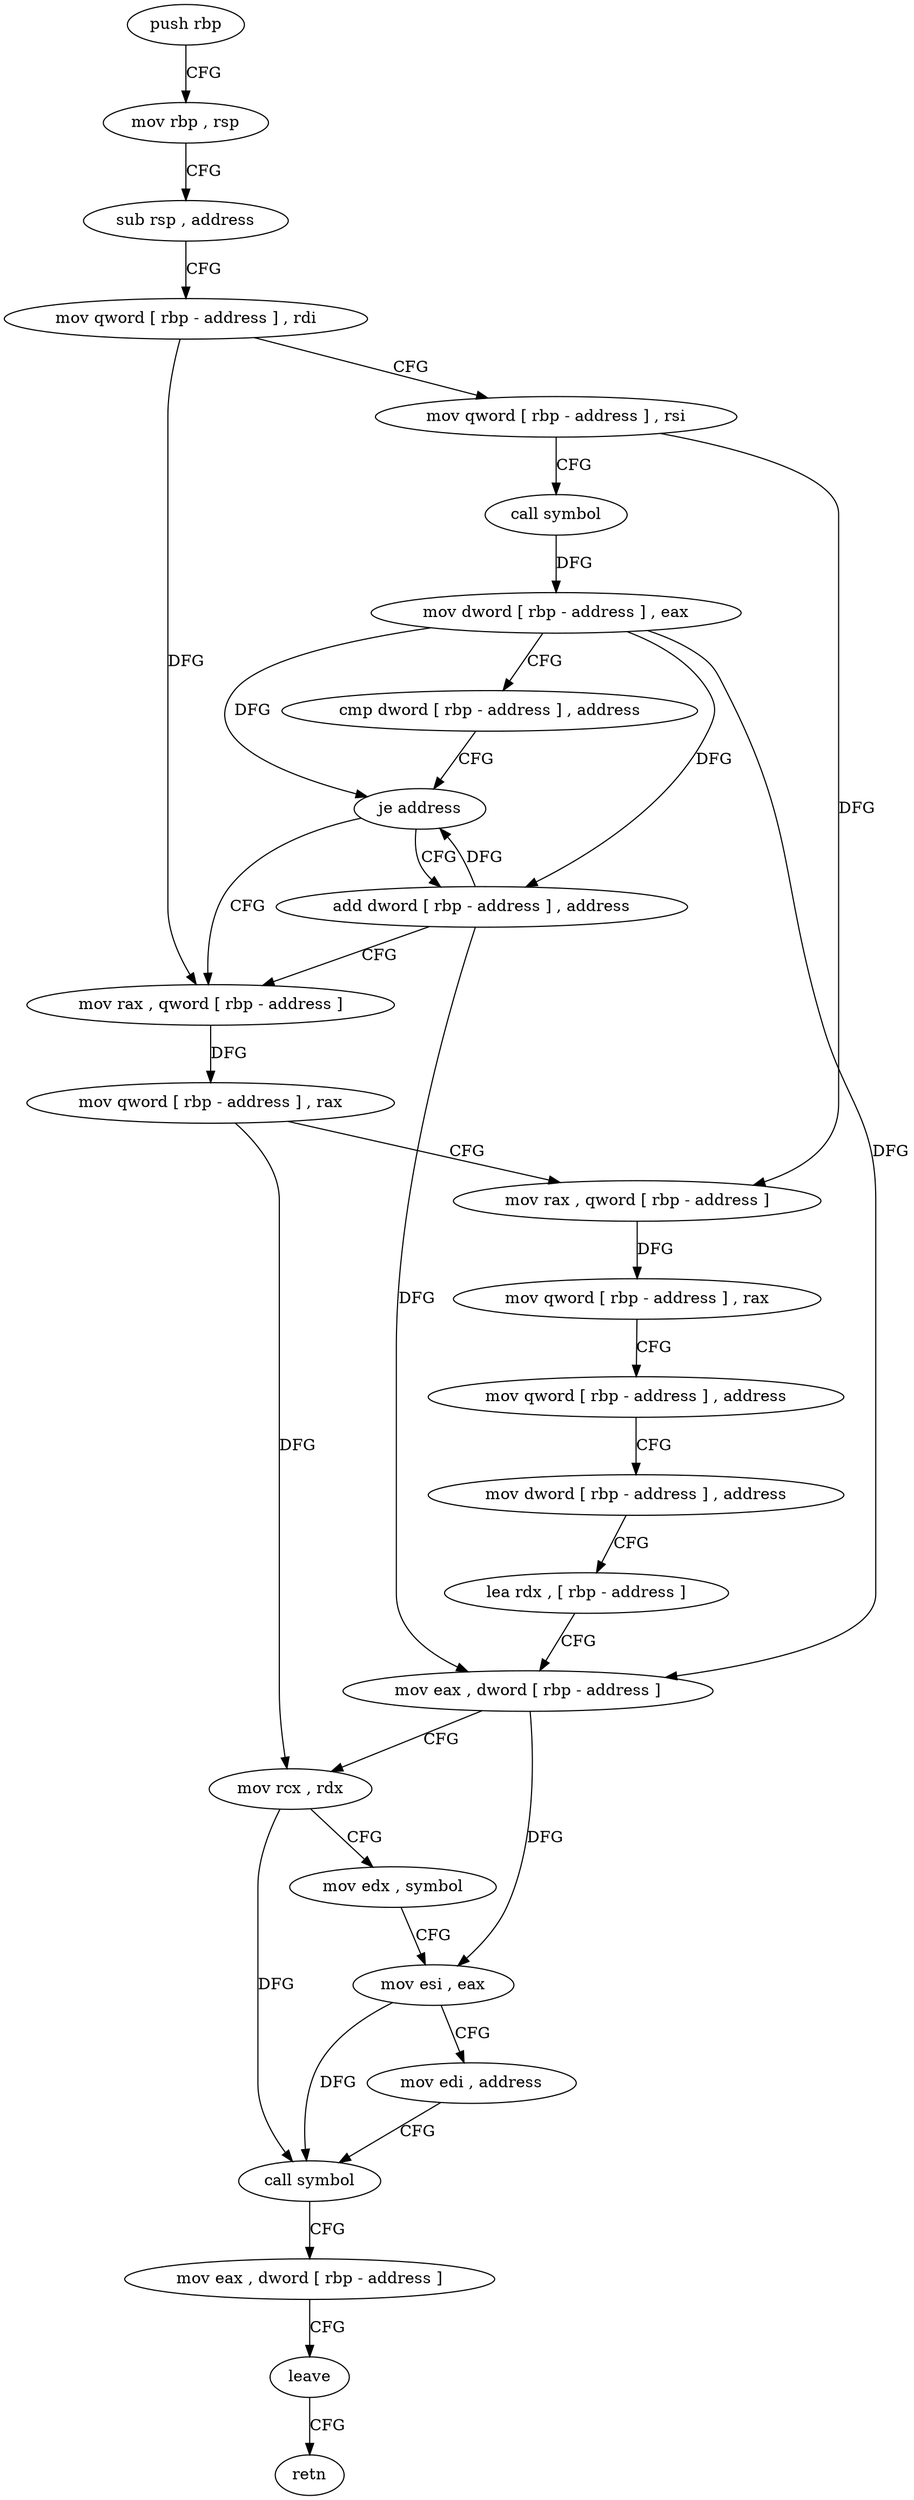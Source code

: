 digraph "func" {
"4281214" [label = "push rbp" ]
"4281215" [label = "mov rbp , rsp" ]
"4281218" [label = "sub rsp , address" ]
"4281222" [label = "mov qword [ rbp - address ] , rdi" ]
"4281226" [label = "mov qword [ rbp - address ] , rsi" ]
"4281230" [label = "call symbol" ]
"4281235" [label = "mov dword [ rbp - address ] , eax" ]
"4281238" [label = "cmp dword [ rbp - address ] , address" ]
"4281245" [label = "je address" ]
"4281251" [label = "mov rax , qword [ rbp - address ]" ]
"4281247" [label = "add dword [ rbp - address ] , address" ]
"4281255" [label = "mov qword [ rbp - address ] , rax" ]
"4281259" [label = "mov rax , qword [ rbp - address ]" ]
"4281263" [label = "mov qword [ rbp - address ] , rax" ]
"4281267" [label = "mov qword [ rbp - address ] , address" ]
"4281275" [label = "mov dword [ rbp - address ] , address" ]
"4281282" [label = "lea rdx , [ rbp - address ]" ]
"4281286" [label = "mov eax , dword [ rbp - address ]" ]
"4281289" [label = "mov rcx , rdx" ]
"4281292" [label = "mov edx , symbol" ]
"4281297" [label = "mov esi , eax" ]
"4281299" [label = "mov edi , address" ]
"4281304" [label = "call symbol" ]
"4281309" [label = "mov eax , dword [ rbp - address ]" ]
"4281312" [label = "leave" ]
"4281313" [label = "retn" ]
"4281214" -> "4281215" [ label = "CFG" ]
"4281215" -> "4281218" [ label = "CFG" ]
"4281218" -> "4281222" [ label = "CFG" ]
"4281222" -> "4281226" [ label = "CFG" ]
"4281222" -> "4281251" [ label = "DFG" ]
"4281226" -> "4281230" [ label = "CFG" ]
"4281226" -> "4281259" [ label = "DFG" ]
"4281230" -> "4281235" [ label = "DFG" ]
"4281235" -> "4281238" [ label = "CFG" ]
"4281235" -> "4281245" [ label = "DFG" ]
"4281235" -> "4281286" [ label = "DFG" ]
"4281235" -> "4281247" [ label = "DFG" ]
"4281238" -> "4281245" [ label = "CFG" ]
"4281245" -> "4281251" [ label = "CFG" ]
"4281245" -> "4281247" [ label = "CFG" ]
"4281251" -> "4281255" [ label = "DFG" ]
"4281247" -> "4281251" [ label = "CFG" ]
"4281247" -> "4281245" [ label = "DFG" ]
"4281247" -> "4281286" [ label = "DFG" ]
"4281255" -> "4281259" [ label = "CFG" ]
"4281255" -> "4281289" [ label = "DFG" ]
"4281259" -> "4281263" [ label = "DFG" ]
"4281263" -> "4281267" [ label = "CFG" ]
"4281267" -> "4281275" [ label = "CFG" ]
"4281275" -> "4281282" [ label = "CFG" ]
"4281282" -> "4281286" [ label = "CFG" ]
"4281286" -> "4281289" [ label = "CFG" ]
"4281286" -> "4281297" [ label = "DFG" ]
"4281289" -> "4281292" [ label = "CFG" ]
"4281289" -> "4281304" [ label = "DFG" ]
"4281292" -> "4281297" [ label = "CFG" ]
"4281297" -> "4281299" [ label = "CFG" ]
"4281297" -> "4281304" [ label = "DFG" ]
"4281299" -> "4281304" [ label = "CFG" ]
"4281304" -> "4281309" [ label = "CFG" ]
"4281309" -> "4281312" [ label = "CFG" ]
"4281312" -> "4281313" [ label = "CFG" ]
}
